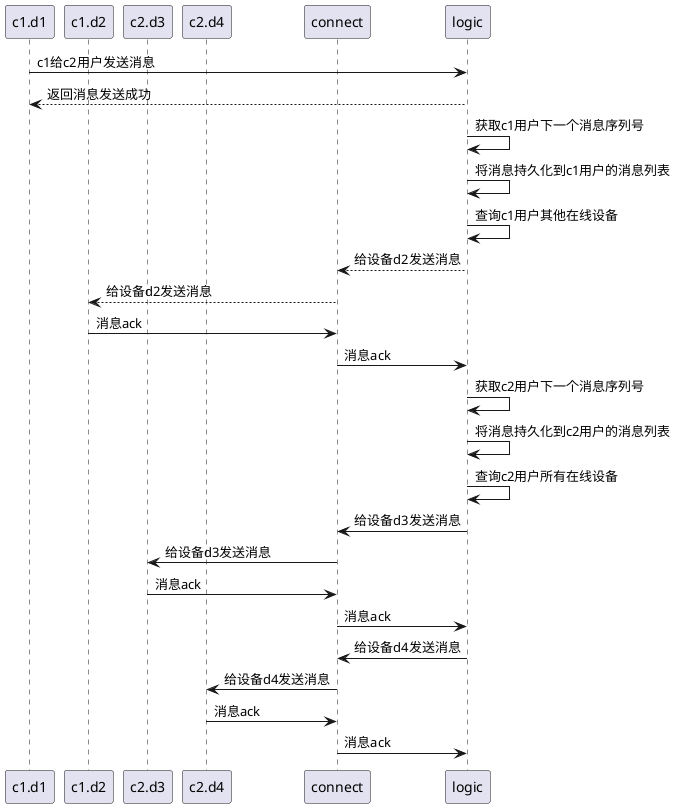 @startuml
participant c1.d1
participant c1.d2
participant c2.d3
participant c2.d4
participant connect
participant logic

c1.d1 -> logic: c1给c2用户发送消息
logic --> c1.d1 : 返回消息发送成功

logic -> logic: 获取c1用户下一个消息序列号
logic -> logic: 将消息持久化到c1用户的消息列表
logic -> logic: 查询c1用户其他在线设备
logic --> connect: 给设备d2发送消息
connect --> c1.d2: 给设备d2发送消息
c1.d2 ->connect : 消息ack
connect -> logic: 消息ack

logic -> logic: 获取c2用户下一个消息序列号
logic -> logic: 将消息持久化到c2用户的消息列表
logic -> logic: 查询c2用户所有在线设备
logic -> connect: 给设备d3发送消息
connect -> c2.d3: 给设备d3发送消息
c2.d3 ->connect : 消息ack
connect -> logic: 消息ack
logic -> connect: 给设备d4发送消息
connect -> c2.d4: 给设备d4发送消息
c2.d4 ->connect : 消息ack
connect -> logic: 消息ack
@enduml
